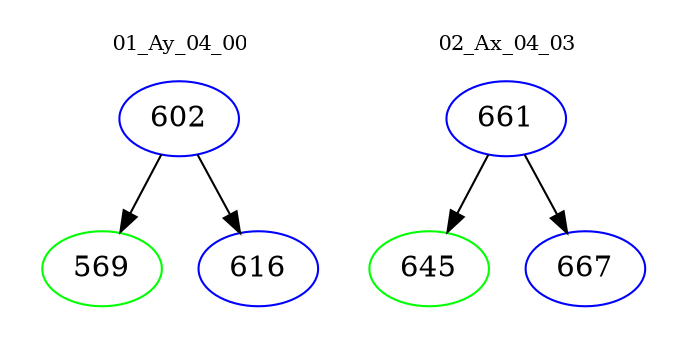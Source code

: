 digraph{
subgraph cluster_0 {
color = white
label = "01_Ay_04_00";
fontsize=10;
T0_602 [label="602", color="blue"]
T0_602 -> T0_569 [color="black"]
T0_569 [label="569", color="green"]
T0_602 -> T0_616 [color="black"]
T0_616 [label="616", color="blue"]
}
subgraph cluster_1 {
color = white
label = "02_Ax_04_03";
fontsize=10;
T1_661 [label="661", color="blue"]
T1_661 -> T1_645 [color="black"]
T1_645 [label="645", color="green"]
T1_661 -> T1_667 [color="black"]
T1_667 [label="667", color="blue"]
}
}
